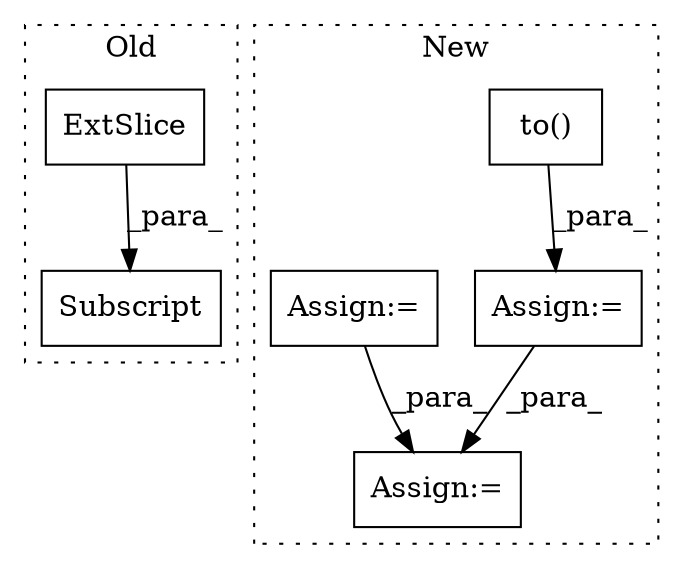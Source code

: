 digraph G {
subgraph cluster0 {
1 [label="ExtSlice" a="85" s="2947" l="5" shape="box"];
3 [label="Subscript" a="63" s="2947,0" l="15,0" shape="box"];
label = "Old";
style="dotted";
}
subgraph cluster1 {
2 [label="to()" a="75" s="2773,2821" l="35,1" shape="box"];
4 [label="Assign:=" a="68" s="2770" l="3" shape="box"];
5 [label="Assign:=" a="68" s="3769" l="3" shape="box"];
6 [label="Assign:=" a="68" s="3322" l="3" shape="box"];
label = "New";
style="dotted";
}
1 -> 3 [label="_para_"];
2 -> 4 [label="_para_"];
4 -> 5 [label="_para_"];
6 -> 5 [label="_para_"];
}